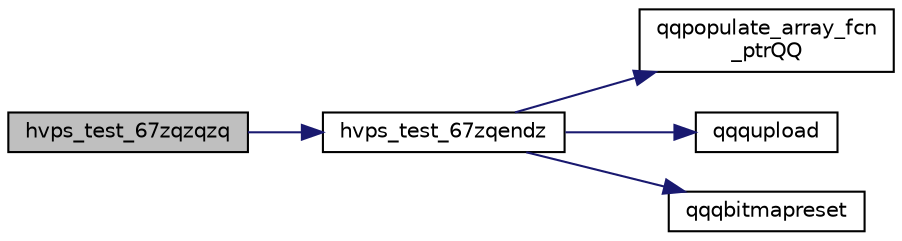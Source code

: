 digraph "hvps_test_67zqzqzq"
{
  edge [fontname="Helvetica",fontsize="10",labelfontname="Helvetica",labelfontsize="10"];
  node [fontname="Helvetica",fontsize="10",shape=record];
  rankdir="LR";
  Node657 [label="hvps_test_67zqzqzq",height=0.2,width=0.4,color="black", fillcolor="grey75", style="filled", fontcolor="black"];
  Node657 -> Node658 [color="midnightblue",fontsize="10",style="solid",fontname="Helvetica"];
  Node658 [label="hvps_test_67zqendz",height=0.2,width=0.4,color="black", fillcolor="white", style="filled",URL="$inszt__hvps__test_8c.html#ad8c587bedb05e758a49e8e760fa00bff"];
  Node658 -> Node659 [color="midnightblue",fontsize="10",style="solid",fontname="Helvetica"];
  Node659 [label="qqpopulate_array_fcn\l_ptrQQ",height=0.2,width=0.4,color="black", fillcolor="white", style="filled",URL="$inszt__hvps__test_8c.html#a4ad6fa1bb94fc1c3ac2dc30925106081"];
  Node658 -> Node660 [color="midnightblue",fontsize="10",style="solid",fontname="Helvetica"];
  Node660 [label="qqqupload",height=0.2,width=0.4,color="black", fillcolor="white", style="filled",URL="$inszt__hvps__test_8c.html#a109761d7f84a96b5606e507bace276b5"];
  Node658 -> Node661 [color="midnightblue",fontsize="10",style="solid",fontname="Helvetica"];
  Node661 [label="qqqbitmapreset",height=0.2,width=0.4,color="black", fillcolor="white", style="filled",URL="$inszt__hvps__test_8c.html#a5688fceaed93ba591e78ee15ccb0187f"];
}
